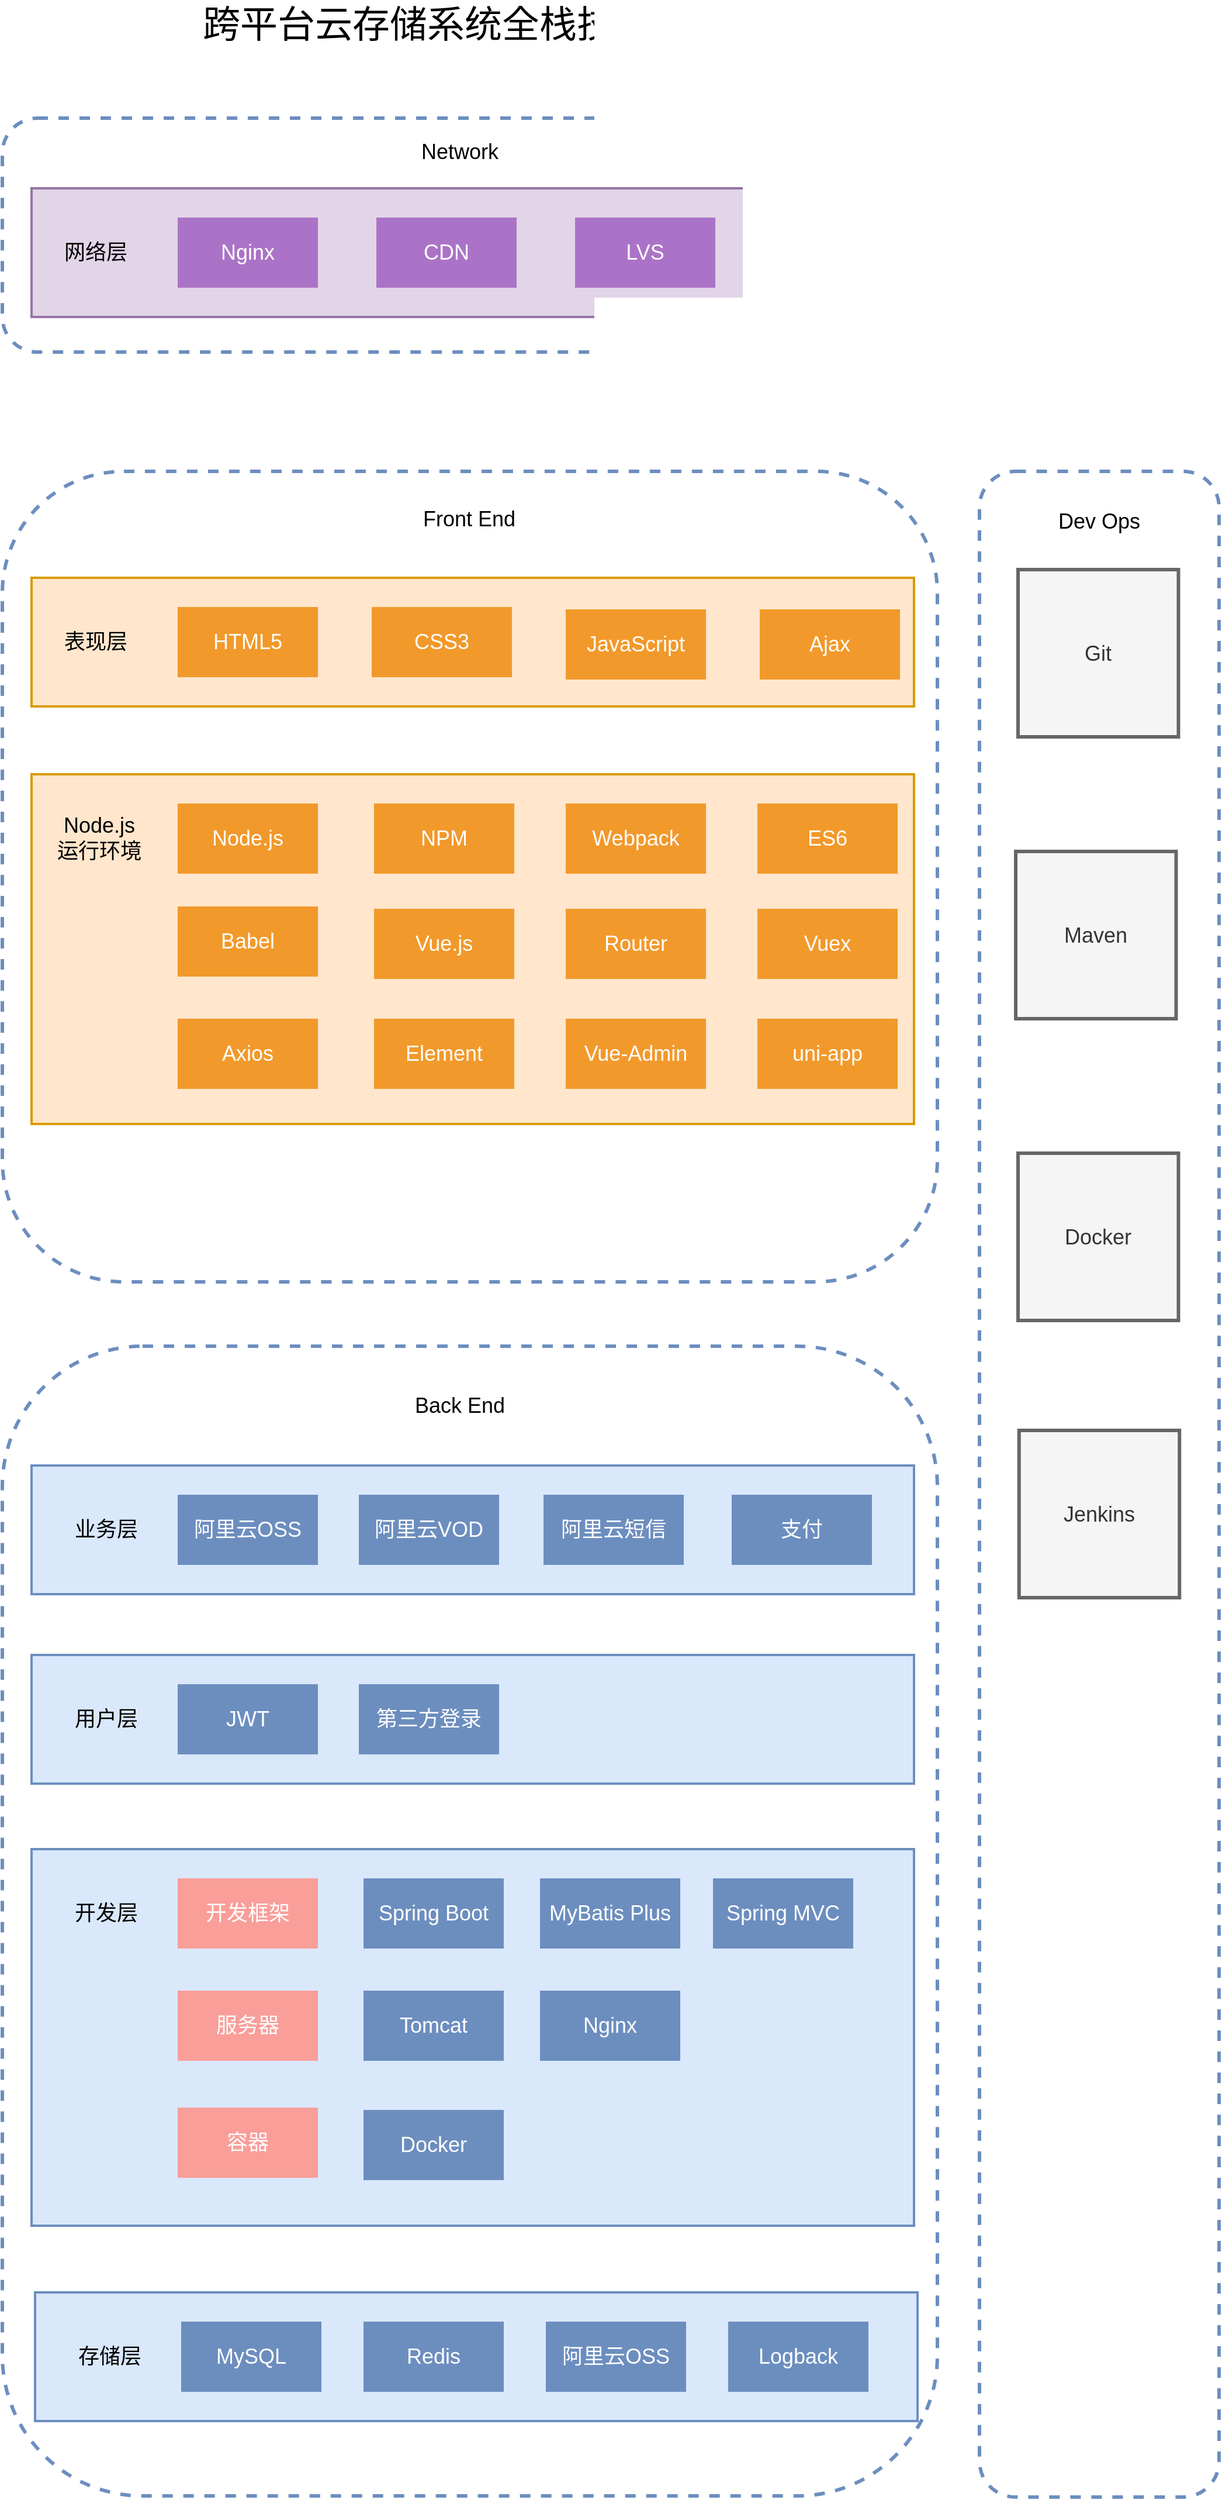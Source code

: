 <mxfile version="16.5.2" type="github">
  <diagram id="sZufGQy3N4kwTPqAB__Q" name="第 1 页">
    <mxGraphModel dx="866" dy="921" grid="0" gridSize="10" guides="1" tooltips="1" connect="1" arrows="1" fold="1" page="0" pageScale="1" pageWidth="827" pageHeight="1169" math="0" shadow="0">
      <root>
        <mxCell id="0" />
        <mxCell id="1" parent="0" />
        <mxCell id="KMVbbGsZrnD6S1K0zqnH-1" value="" style="rounded=1;whiteSpace=wrap;html=1;fillColor=none;dashed=1;strokeColor=#6c8ebf;strokeWidth=3;" parent="1" vertex="1">
          <mxGeometry x="40" y="80" width="800" height="200" as="geometry" />
        </mxCell>
        <mxCell id="KMVbbGsZrnD6S1K0zqnH-2" value="" style="rounded=0;whiteSpace=wrap;html=1;strokeWidth=2;fillColor=#e1d5e7;strokeColor=#9673a6;" parent="1" vertex="1">
          <mxGeometry x="65" y="140" width="755" height="110" as="geometry" />
        </mxCell>
        <mxCell id="KMVbbGsZrnD6S1K0zqnH-3" value="网络层" style="text;html=1;strokeColor=none;fillColor=none;align=center;verticalAlign=middle;whiteSpace=wrap;rounded=0;fontSize=18;" parent="1" vertex="1">
          <mxGeometry x="90" y="180" width="60" height="30" as="geometry" />
        </mxCell>
        <mxCell id="KMVbbGsZrnD6S1K0zqnH-4" value="Nginx" style="rounded=0;whiteSpace=wrap;html=1;fontSize=18;strokeWidth=3;fillColor=#ab73c7;strokeColor=none;fontColor=#FFFFFF;" parent="1" vertex="1">
          <mxGeometry x="190" y="165" width="120" height="60" as="geometry" />
        </mxCell>
        <mxCell id="KMVbbGsZrnD6S1K0zqnH-5" value="CDN" style="rounded=0;whiteSpace=wrap;html=1;fontSize=18;strokeWidth=3;fillColor=#ab73c7;strokeColor=none;fontColor=#FFFFFF;" parent="1" vertex="1">
          <mxGeometry x="360" y="165" width="120" height="60" as="geometry" />
        </mxCell>
        <mxCell id="KMVbbGsZrnD6S1K0zqnH-6" value="LVS" style="rounded=0;whiteSpace=wrap;html=1;fontSize=18;strokeWidth=3;fillColor=#ab73c7;strokeColor=none;fontColor=#FFFFFF;" parent="1" vertex="1">
          <mxGeometry x="530" y="165" width="120" height="60" as="geometry" />
        </mxCell>
        <mxCell id="KMVbbGsZrnD6S1K0zqnH-7" value="" style="rounded=1;whiteSpace=wrap;html=1;fillColor=none;dashed=1;strokeColor=#6c8ebf;strokeWidth=3;" parent="1" vertex="1">
          <mxGeometry x="40" y="382" width="800" height="693" as="geometry" />
        </mxCell>
        <mxCell id="KMVbbGsZrnD6S1K0zqnH-8" value="" style="rounded=0;whiteSpace=wrap;html=1;strokeWidth=2;fillColor=#ffe6cc;strokeColor=#d79b00;" parent="1" vertex="1">
          <mxGeometry x="65" y="473" width="755" height="110" as="geometry" />
        </mxCell>
        <mxCell id="KMVbbGsZrnD6S1K0zqnH-9" value="表现层" style="text;html=1;strokeColor=none;fillColor=none;align=center;verticalAlign=middle;whiteSpace=wrap;rounded=0;fontSize=18;" parent="1" vertex="1">
          <mxGeometry x="90" y="513" width="60" height="30" as="geometry" />
        </mxCell>
        <mxCell id="KMVbbGsZrnD6S1K0zqnH-10" value="HTML5" style="rounded=0;whiteSpace=wrap;html=1;fontSize=18;strokeWidth=3;fillColor=#f2992b;strokeColor=none;fontColor=#FFFFFF;" parent="1" vertex="1">
          <mxGeometry x="190" y="498" width="120" height="60" as="geometry" />
        </mxCell>
        <mxCell id="KMVbbGsZrnD6S1K0zqnH-11" value="CSS3" style="rounded=0;whiteSpace=wrap;html=1;fontSize=18;strokeWidth=3;fillColor=#f2992b;strokeColor=none;fontColor=#FFFFFF;" parent="1" vertex="1">
          <mxGeometry x="356" y="498" width="120" height="60" as="geometry" />
        </mxCell>
        <mxCell id="KMVbbGsZrnD6S1K0zqnH-12" value="JavaScript" style="rounded=0;whiteSpace=wrap;html=1;fontSize=18;strokeWidth=3;fillColor=#f2992b;strokeColor=none;fontColor=#FFFFFF;" parent="1" vertex="1">
          <mxGeometry x="522" y="500" width="120" height="60" as="geometry" />
        </mxCell>
        <mxCell id="KMVbbGsZrnD6S1K0zqnH-13" value="Ajax" style="rounded=0;whiteSpace=wrap;html=1;fontSize=18;strokeWidth=3;fillColor=#f2992b;strokeColor=none;fontColor=#FFFFFF;" parent="1" vertex="1">
          <mxGeometry x="688" y="500" width="120" height="60" as="geometry" />
        </mxCell>
        <mxCell id="KMVbbGsZrnD6S1K0zqnH-14" value="" style="rounded=0;whiteSpace=wrap;html=1;strokeWidth=2;fillColor=#ffe6cc;strokeColor=#d79b00;" parent="1" vertex="1">
          <mxGeometry x="65" y="641" width="755" height="299" as="geometry" />
        </mxCell>
        <mxCell id="KMVbbGsZrnD6S1K0zqnH-15" value="Node.js&lt;br&gt;运行环境" style="text;html=1;strokeColor=none;fillColor=none;align=center;verticalAlign=middle;whiteSpace=wrap;rounded=0;fontSize=18;" parent="1" vertex="1">
          <mxGeometry x="79" y="681" width="88" height="30" as="geometry" />
        </mxCell>
        <mxCell id="KMVbbGsZrnD6S1K0zqnH-16" value="Node.js" style="rounded=0;whiteSpace=wrap;html=1;fontSize=18;strokeWidth=3;fillColor=#f2992b;strokeColor=none;fontColor=#FFFFFF;" parent="1" vertex="1">
          <mxGeometry x="190" y="666" width="120" height="60" as="geometry" />
        </mxCell>
        <mxCell id="KMVbbGsZrnD6S1K0zqnH-17" value="NPM" style="rounded=0;whiteSpace=wrap;html=1;fontSize=18;strokeWidth=3;fillColor=#f2992b;strokeColor=none;fontColor=#FFFFFF;" parent="1" vertex="1">
          <mxGeometry x="358" y="666" width="120" height="60" as="geometry" />
        </mxCell>
        <mxCell id="KMVbbGsZrnD6S1K0zqnH-18" value="Webpack" style="rounded=0;whiteSpace=wrap;html=1;fontSize=18;strokeWidth=3;fillColor=#f2992b;strokeColor=none;fontColor=#FFFFFF;" parent="1" vertex="1">
          <mxGeometry x="522" y="666" width="120" height="60" as="geometry" />
        </mxCell>
        <mxCell id="KMVbbGsZrnD6S1K0zqnH-19" value="ES6" style="rounded=0;whiteSpace=wrap;html=1;fontSize=18;strokeWidth=3;fillColor=#f2992b;strokeColor=none;fontColor=#FFFFFF;" parent="1" vertex="1">
          <mxGeometry x="686" y="666" width="120" height="60" as="geometry" />
        </mxCell>
        <mxCell id="KMVbbGsZrnD6S1K0zqnH-20" value="Babel" style="rounded=0;whiteSpace=wrap;html=1;fontSize=18;strokeWidth=3;fillColor=#f2992b;strokeColor=none;fontColor=#FFFFFF;" parent="1" vertex="1">
          <mxGeometry x="190" y="754" width="120" height="60" as="geometry" />
        </mxCell>
        <mxCell id="KMVbbGsZrnD6S1K0zqnH-21" value="Vue.js" style="rounded=0;whiteSpace=wrap;html=1;fontSize=18;strokeWidth=3;fillColor=#f2992b;strokeColor=none;fontColor=#FFFFFF;" parent="1" vertex="1">
          <mxGeometry x="358" y="756" width="120" height="60" as="geometry" />
        </mxCell>
        <mxCell id="KMVbbGsZrnD6S1K0zqnH-22" value="Router" style="rounded=0;whiteSpace=wrap;html=1;fontSize=18;strokeWidth=3;fillColor=#f2992b;strokeColor=none;fontColor=#FFFFFF;" parent="1" vertex="1">
          <mxGeometry x="522" y="756" width="120" height="60" as="geometry" />
        </mxCell>
        <mxCell id="KMVbbGsZrnD6S1K0zqnH-23" value="Vuex" style="rounded=0;whiteSpace=wrap;html=1;fontSize=18;strokeWidth=3;fillColor=#f2992b;strokeColor=none;fontColor=#FFFFFF;" parent="1" vertex="1">
          <mxGeometry x="686" y="756" width="120" height="60" as="geometry" />
        </mxCell>
        <mxCell id="KMVbbGsZrnD6S1K0zqnH-24" value="Axios" style="rounded=0;whiteSpace=wrap;html=1;fontSize=18;strokeWidth=3;fillColor=#f2992b;strokeColor=none;fontColor=#FFFFFF;" parent="1" vertex="1">
          <mxGeometry x="190" y="850" width="120" height="60" as="geometry" />
        </mxCell>
        <mxCell id="KMVbbGsZrnD6S1K0zqnH-25" value="Element" style="rounded=0;whiteSpace=wrap;html=1;fontSize=18;strokeWidth=3;fillColor=#f2992b;strokeColor=none;fontColor=#FFFFFF;" parent="1" vertex="1">
          <mxGeometry x="358" y="850" width="120" height="60" as="geometry" />
        </mxCell>
        <mxCell id="KMVbbGsZrnD6S1K0zqnH-26" value="Vue-Admin" style="rounded=0;whiteSpace=wrap;html=1;fontSize=18;strokeWidth=3;fillColor=#f2992b;strokeColor=none;fontColor=#FFFFFF;" parent="1" vertex="1">
          <mxGeometry x="522" y="850" width="120" height="60" as="geometry" />
        </mxCell>
        <mxCell id="KMVbbGsZrnD6S1K0zqnH-27" value="Front End" style="text;html=1;strokeColor=none;fillColor=none;align=center;verticalAlign=middle;whiteSpace=wrap;rounded=0;fontSize=18;" parent="1" vertex="1">
          <mxGeometry x="360" y="408" width="159" height="30" as="geometry" />
        </mxCell>
        <mxCell id="KMVbbGsZrnD6S1K0zqnH-28" value="Network" style="text;html=1;strokeColor=none;fillColor=none;align=center;verticalAlign=middle;whiteSpace=wrap;rounded=0;fontSize=18;" parent="1" vertex="1">
          <mxGeometry x="352" y="94" width="159" height="30" as="geometry" />
        </mxCell>
        <mxCell id="setwmyMb34dvfFIo67XE-1" value="" style="rounded=1;whiteSpace=wrap;html=1;fillColor=none;dashed=1;strokeColor=#6c8ebf;strokeWidth=3;" vertex="1" parent="1">
          <mxGeometry x="40" y="1130" width="800" height="983" as="geometry" />
        </mxCell>
        <mxCell id="setwmyMb34dvfFIo67XE-2" value="" style="rounded=0;whiteSpace=wrap;html=1;strokeWidth=2;fillColor=#dae8fc;strokeColor=#6c8ebf;" vertex="1" parent="1">
          <mxGeometry x="65" y="1232" width="755" height="110" as="geometry" />
        </mxCell>
        <mxCell id="setwmyMb34dvfFIo67XE-3" value="业务层" style="text;html=1;strokeColor=none;fillColor=none;align=center;verticalAlign=middle;whiteSpace=wrap;rounded=0;fontSize=18;" vertex="1" parent="1">
          <mxGeometry x="85" y="1272" width="88" height="30" as="geometry" />
        </mxCell>
        <mxCell id="setwmyMb34dvfFIo67XE-4" value="阿里云OSS" style="rounded=0;whiteSpace=wrap;html=1;fontSize=18;strokeWidth=3;fillColor=#6c8ebf;strokeColor=none;gradientColor=none;fontColor=#FFFFFF;" vertex="1" parent="1">
          <mxGeometry x="190" y="1257" width="120" height="60" as="geometry" />
        </mxCell>
        <mxCell id="setwmyMb34dvfFIo67XE-5" value="阿里云VOD" style="rounded=0;whiteSpace=wrap;html=1;fontSize=18;strokeWidth=3;fillColor=#6c8ebf;strokeColor=none;gradientColor=none;fontColor=#FFFFFF;" vertex="1" parent="1">
          <mxGeometry x="345" y="1257" width="120" height="60" as="geometry" />
        </mxCell>
        <mxCell id="setwmyMb34dvfFIo67XE-6" value="阿里云短信" style="rounded=0;whiteSpace=wrap;html=1;fontSize=18;strokeWidth=3;fillColor=#6c8ebf;strokeColor=none;gradientColor=none;fontColor=#FFFFFF;" vertex="1" parent="1">
          <mxGeometry x="503" y="1257" width="120" height="60" as="geometry" />
        </mxCell>
        <mxCell id="setwmyMb34dvfFIo67XE-7" value="支付" style="rounded=0;whiteSpace=wrap;html=1;fontSize=18;strokeWidth=3;fillColor=#6c8ebf;strokeColor=none;gradientColor=none;fontColor=#FFFFFF;" vertex="1" parent="1">
          <mxGeometry x="664" y="1257" width="120" height="60" as="geometry" />
        </mxCell>
        <mxCell id="setwmyMb34dvfFIo67XE-9" value="" style="rounded=0;whiteSpace=wrap;html=1;strokeWidth=2;fillColor=#dae8fc;strokeColor=#6c8ebf;" vertex="1" parent="1">
          <mxGeometry x="65" y="1394" width="755" height="110" as="geometry" />
        </mxCell>
        <mxCell id="setwmyMb34dvfFIo67XE-10" value="用户层" style="text;html=1;strokeColor=none;fillColor=none;align=center;verticalAlign=middle;whiteSpace=wrap;rounded=0;fontSize=18;" vertex="1" parent="1">
          <mxGeometry x="85" y="1434" width="88" height="30" as="geometry" />
        </mxCell>
        <mxCell id="setwmyMb34dvfFIo67XE-11" value="JWT" style="rounded=0;whiteSpace=wrap;html=1;fontSize=18;strokeWidth=3;fillColor=#6c8ebf;strokeColor=none;gradientColor=none;fontColor=#FFFFFF;" vertex="1" parent="1">
          <mxGeometry x="190" y="1419" width="120" height="60" as="geometry" />
        </mxCell>
        <mxCell id="setwmyMb34dvfFIo67XE-12" value="第三方登录" style="rounded=0;whiteSpace=wrap;html=1;fontSize=18;strokeWidth=3;fillColor=#6c8ebf;strokeColor=none;gradientColor=none;fontColor=#FFFFFF;" vertex="1" parent="1">
          <mxGeometry x="345" y="1419" width="120" height="60" as="geometry" />
        </mxCell>
        <mxCell id="setwmyMb34dvfFIo67XE-14" value="" style="rounded=0;whiteSpace=wrap;html=1;strokeWidth=2;fillColor=#dae8fc;strokeColor=#6c8ebf;" vertex="1" parent="1">
          <mxGeometry x="65" y="1560" width="755" height="322" as="geometry" />
        </mxCell>
        <mxCell id="setwmyMb34dvfFIo67XE-15" value="开发层" style="text;html=1;strokeColor=none;fillColor=none;align=center;verticalAlign=middle;whiteSpace=wrap;rounded=0;fontSize=18;" vertex="1" parent="1">
          <mxGeometry x="85" y="1600" width="88" height="30" as="geometry" />
        </mxCell>
        <mxCell id="setwmyMb34dvfFIo67XE-16" value="开发框架" style="rounded=0;whiteSpace=wrap;html=1;fontSize=18;strokeWidth=3;fillColor=#f99e99;strokeColor=none;fontColor=#FFFFFF;" vertex="1" parent="1">
          <mxGeometry x="190" y="1585" width="120" height="60" as="geometry" />
        </mxCell>
        <mxCell id="setwmyMb34dvfFIo67XE-17" value="Spring Boot" style="rounded=0;whiteSpace=wrap;html=1;fontSize=18;strokeWidth=3;fillColor=#6c8ebf;strokeColor=none;gradientColor=none;fontColor=#FFFFFF;" vertex="1" parent="1">
          <mxGeometry x="349" y="1585" width="120" height="60" as="geometry" />
        </mxCell>
        <mxCell id="setwmyMb34dvfFIo67XE-18" value="MyBatis Plus" style="rounded=0;whiteSpace=wrap;html=1;fontSize=18;strokeWidth=3;fillColor=#6c8ebf;strokeColor=none;gradientColor=none;fontColor=#FFFFFF;" vertex="1" parent="1">
          <mxGeometry x="500" y="1585" width="120" height="60" as="geometry" />
        </mxCell>
        <mxCell id="setwmyMb34dvfFIo67XE-19" value="Spring MVC" style="rounded=0;whiteSpace=wrap;html=1;fontSize=18;strokeWidth=3;fillColor=#6c8ebf;strokeColor=none;gradientColor=none;fontColor=#FFFFFF;" vertex="1" parent="1">
          <mxGeometry x="648" y="1585" width="120" height="60" as="geometry" />
        </mxCell>
        <mxCell id="setwmyMb34dvfFIo67XE-20" value="服务器" style="rounded=0;whiteSpace=wrap;html=1;fontSize=18;strokeWidth=3;fillColor=#f99e99;strokeColor=none;fontColor=#FFFFFF;" vertex="1" parent="1">
          <mxGeometry x="190" y="1681" width="120" height="60" as="geometry" />
        </mxCell>
        <mxCell id="setwmyMb34dvfFIo67XE-21" value="Tomcat" style="rounded=0;whiteSpace=wrap;html=1;fontSize=18;strokeWidth=3;fillColor=#6c8ebf;strokeColor=none;gradientColor=none;fontColor=#FFFFFF;" vertex="1" parent="1">
          <mxGeometry x="349" y="1681" width="120" height="60" as="geometry" />
        </mxCell>
        <mxCell id="setwmyMb34dvfFIo67XE-22" value="Nginx" style="rounded=0;whiteSpace=wrap;html=1;fontSize=18;strokeWidth=3;fillColor=#6c8ebf;strokeColor=none;gradientColor=none;fontColor=#FFFFFF;" vertex="1" parent="1">
          <mxGeometry x="500" y="1681" width="120" height="60" as="geometry" />
        </mxCell>
        <mxCell id="setwmyMb34dvfFIo67XE-23" value="容器" style="rounded=0;whiteSpace=wrap;html=1;fontSize=18;strokeWidth=3;fillColor=#f99e99;strokeColor=none;fontColor=#FFFFFF;" vertex="1" parent="1">
          <mxGeometry x="190" y="1781" width="120" height="60" as="geometry" />
        </mxCell>
        <mxCell id="setwmyMb34dvfFIo67XE-24" value="Docker" style="rounded=0;whiteSpace=wrap;html=1;fontSize=18;strokeWidth=3;fillColor=#6c8ebf;strokeColor=none;gradientColor=none;fontColor=#FFFFFF;" vertex="1" parent="1">
          <mxGeometry x="349" y="1783" width="120" height="60" as="geometry" />
        </mxCell>
        <mxCell id="setwmyMb34dvfFIo67XE-25" value="" style="rounded=0;whiteSpace=wrap;html=1;strokeWidth=2;fillColor=#dae8fc;strokeColor=#6c8ebf;" vertex="1" parent="1">
          <mxGeometry x="68" y="1939" width="755" height="110" as="geometry" />
        </mxCell>
        <mxCell id="setwmyMb34dvfFIo67XE-26" value="存储层" style="text;html=1;strokeColor=none;fillColor=none;align=center;verticalAlign=middle;whiteSpace=wrap;rounded=0;fontSize=18;" vertex="1" parent="1">
          <mxGeometry x="88" y="1979" width="88" height="30" as="geometry" />
        </mxCell>
        <mxCell id="setwmyMb34dvfFIo67XE-27" value="MySQL" style="rounded=0;whiteSpace=wrap;html=1;fontSize=18;strokeWidth=3;fillColor=#6c8ebf;strokeColor=none;gradientColor=none;fontColor=#FFFFFF;" vertex="1" parent="1">
          <mxGeometry x="193" y="1964" width="120" height="60" as="geometry" />
        </mxCell>
        <mxCell id="setwmyMb34dvfFIo67XE-28" value="Redis" style="rounded=0;whiteSpace=wrap;html=1;fontSize=18;strokeWidth=3;fillColor=#6c8ebf;strokeColor=none;gradientColor=none;fontColor=#FFFFFF;" vertex="1" parent="1">
          <mxGeometry x="349" y="1964" width="120" height="60" as="geometry" />
        </mxCell>
        <mxCell id="setwmyMb34dvfFIo67XE-29" value="阿里云OSS" style="rounded=0;whiteSpace=wrap;html=1;fontSize=18;strokeWidth=3;fillColor=#6c8ebf;strokeColor=none;gradientColor=none;fontColor=#FFFFFF;" vertex="1" parent="1">
          <mxGeometry x="505" y="1964" width="120" height="60" as="geometry" />
        </mxCell>
        <mxCell id="setwmyMb34dvfFIo67XE-30" value="Logback" style="rounded=0;whiteSpace=wrap;html=1;fontSize=18;strokeWidth=3;fillColor=#6c8ebf;strokeColor=none;gradientColor=none;fontColor=#FFFFFF;" vertex="1" parent="1">
          <mxGeometry x="661" y="1964" width="120" height="60" as="geometry" />
        </mxCell>
        <mxCell id="setwmyMb34dvfFIo67XE-32" value="Back End" style="text;html=1;strokeColor=none;fillColor=none;align=center;verticalAlign=middle;whiteSpace=wrap;rounded=0;fontSize=18;" vertex="1" parent="1">
          <mxGeometry x="352" y="1166" width="159" height="30" as="geometry" />
        </mxCell>
        <mxCell id="setwmyMb34dvfFIo67XE-33" value="" style="rounded=1;whiteSpace=wrap;html=1;fillColor=none;dashed=1;strokeColor=#6c8ebf;strokeWidth=3;" vertex="1" parent="1">
          <mxGeometry x="876" y="382" width="205" height="1732" as="geometry" />
        </mxCell>
        <mxCell id="setwmyMb34dvfFIo67XE-34" value="Dev Ops" style="text;html=1;strokeColor=none;fillColor=none;align=center;verticalAlign=middle;whiteSpace=wrap;rounded=0;fontSize=18;" vertex="1" parent="1">
          <mxGeometry x="899" y="410" width="159" height="30" as="geometry" />
        </mxCell>
        <mxCell id="setwmyMb34dvfFIo67XE-35" value="Git" style="rounded=0;whiteSpace=wrap;html=1;fontSize=18;strokeWidth=3;fillColor=#f5f5f5;strokeColor=#666666;fontColor=#333333;" vertex="1" parent="1">
          <mxGeometry x="909" y="466" width="137.24" height="143" as="geometry" />
        </mxCell>
        <mxCell id="setwmyMb34dvfFIo67XE-37" value="Maven" style="rounded=0;whiteSpace=wrap;html=1;fontSize=18;strokeWidth=3;fillColor=#f5f5f5;strokeColor=#666666;fontColor=#333333;" vertex="1" parent="1">
          <mxGeometry x="907" y="707" width="137.24" height="143" as="geometry" />
        </mxCell>
        <mxCell id="setwmyMb34dvfFIo67XE-38" value="Docker" style="rounded=0;whiteSpace=wrap;html=1;fontSize=18;strokeWidth=3;fillColor=#f5f5f5;strokeColor=#666666;fontColor=#333333;" vertex="1" parent="1">
          <mxGeometry x="909" y="965" width="137.24" height="143" as="geometry" />
        </mxCell>
        <mxCell id="setwmyMb34dvfFIo67XE-39" value="Jenkins" style="rounded=0;whiteSpace=wrap;html=1;fontSize=18;strokeWidth=3;fillColor=#f5f5f5;strokeColor=#666666;fontColor=#333333;" vertex="1" parent="1">
          <mxGeometry x="909.88" y="1202" width="137.24" height="143" as="geometry" />
        </mxCell>
        <mxCell id="setwmyMb34dvfFIo67XE-40" value="&lt;font color=&quot;#000000&quot;&gt;跨平台云存储系统全栈技术架构&lt;/font&gt;" style="text;html=1;align=center;verticalAlign=middle;resizable=0;points=[];autosize=1;strokeColor=none;fillColor=none;fontColor=#FFFFFF;fontSize=32;" vertex="1" parent="1">
          <mxGeometry x="206" y="-21" width="458" height="42" as="geometry" />
        </mxCell>
        <mxCell id="setwmyMb34dvfFIo67XE-41" value="uni-app" style="rounded=0;whiteSpace=wrap;html=1;fontSize=18;strokeWidth=3;fillColor=#f2992b;strokeColor=none;fontColor=#FFFFFF;" vertex="1" parent="1">
          <mxGeometry x="686" y="850" width="120" height="60" as="geometry" />
        </mxCell>
      </root>
    </mxGraphModel>
  </diagram>
</mxfile>
